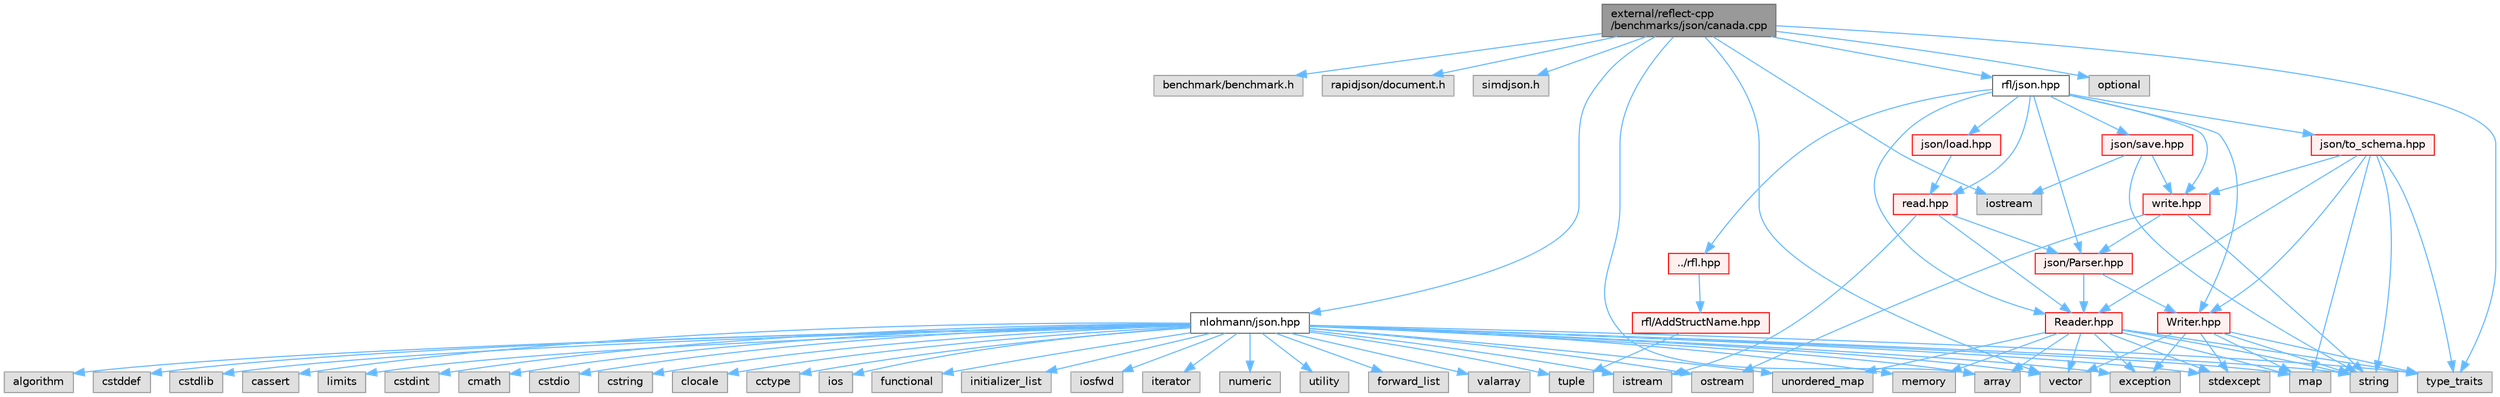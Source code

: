 digraph "external/reflect-cpp/benchmarks/json/canada.cpp"
{
 // LATEX_PDF_SIZE
  bgcolor="transparent";
  edge [fontname=Helvetica,fontsize=10,labelfontname=Helvetica,labelfontsize=10];
  node [fontname=Helvetica,fontsize=10,shape=box,height=0.2,width=0.4];
  Node1 [id="Node000001",label="external/reflect-cpp\l/benchmarks/json/canada.cpp",height=0.2,width=0.4,color="gray40", fillcolor="grey60", style="filled", fontcolor="black",tooltip=" "];
  Node1 -> Node2 [id="edge87_Node000001_Node000002",color="steelblue1",style="solid",tooltip=" "];
  Node2 [id="Node000002",label="benchmark/benchmark.h",height=0.2,width=0.4,color="grey60", fillcolor="#E0E0E0", style="filled",tooltip=" "];
  Node1 -> Node3 [id="edge88_Node000001_Node000003",color="steelblue1",style="solid",tooltip=" "];
  Node3 [id="Node000003",label="rapidjson/document.h",height=0.2,width=0.4,color="grey60", fillcolor="#E0E0E0", style="filled",tooltip=" "];
  Node1 -> Node4 [id="edge89_Node000001_Node000004",color="steelblue1",style="solid",tooltip=" "];
  Node4 [id="Node000004",label="simdjson.h",height=0.2,width=0.4,color="grey60", fillcolor="#E0E0E0", style="filled",tooltip=" "];
  Node1 -> Node5 [id="edge90_Node000001_Node000005",color="steelblue1",style="solid",tooltip=" "];
  Node5 [id="Node000005",label="array",height=0.2,width=0.4,color="grey60", fillcolor="#E0E0E0", style="filled",tooltip=" "];
  Node1 -> Node6 [id="edge91_Node000001_Node000006",color="steelblue1",style="solid",tooltip=" "];
  Node6 [id="Node000006",label="iostream",height=0.2,width=0.4,color="grey60", fillcolor="#E0E0E0", style="filled",tooltip=" "];
  Node1 -> Node7 [id="edge92_Node000001_Node000007",color="steelblue1",style="solid",tooltip=" "];
  Node7 [id="Node000007",label="nlohmann/json.hpp",height=0.2,width=0.4,color="grey40", fillcolor="white", style="filled",URL="$taskflow_23rd-party_2nlohmann_2json_8hpp.html",tooltip=" "];
  Node7 -> Node8 [id="edge93_Node000007_Node000008",color="steelblue1",style="solid",tooltip=" "];
  Node8 [id="Node000008",label="algorithm",height=0.2,width=0.4,color="grey60", fillcolor="#E0E0E0", style="filled",tooltip=" "];
  Node7 -> Node9 [id="edge94_Node000007_Node000009",color="steelblue1",style="solid",tooltip=" "];
  Node9 [id="Node000009",label="cstddef",height=0.2,width=0.4,color="grey60", fillcolor="#E0E0E0", style="filled",tooltip=" "];
  Node7 -> Node10 [id="edge95_Node000007_Node000010",color="steelblue1",style="solid",tooltip=" "];
  Node10 [id="Node000010",label="functional",height=0.2,width=0.4,color="grey60", fillcolor="#E0E0E0", style="filled",tooltip=" "];
  Node7 -> Node11 [id="edge96_Node000007_Node000011",color="steelblue1",style="solid",tooltip=" "];
  Node11 [id="Node000011",label="initializer_list",height=0.2,width=0.4,color="grey60", fillcolor="#E0E0E0", style="filled",tooltip=" "];
  Node7 -> Node12 [id="edge97_Node000007_Node000012",color="steelblue1",style="solid",tooltip=" "];
  Node12 [id="Node000012",label="iosfwd",height=0.2,width=0.4,color="grey60", fillcolor="#E0E0E0", style="filled",tooltip=" "];
  Node7 -> Node13 [id="edge98_Node000007_Node000013",color="steelblue1",style="solid",tooltip=" "];
  Node13 [id="Node000013",label="iterator",height=0.2,width=0.4,color="grey60", fillcolor="#E0E0E0", style="filled",tooltip=" "];
  Node7 -> Node14 [id="edge99_Node000007_Node000014",color="steelblue1",style="solid",tooltip=" "];
  Node14 [id="Node000014",label="memory",height=0.2,width=0.4,color="grey60", fillcolor="#E0E0E0", style="filled",tooltip=" "];
  Node7 -> Node15 [id="edge100_Node000007_Node000015",color="steelblue1",style="solid",tooltip=" "];
  Node15 [id="Node000015",label="numeric",height=0.2,width=0.4,color="grey60", fillcolor="#E0E0E0", style="filled",tooltip=" "];
  Node7 -> Node16 [id="edge101_Node000007_Node000016",color="steelblue1",style="solid",tooltip=" "];
  Node16 [id="Node000016",label="string",height=0.2,width=0.4,color="grey60", fillcolor="#E0E0E0", style="filled",tooltip=" "];
  Node7 -> Node17 [id="edge102_Node000007_Node000017",color="steelblue1",style="solid",tooltip=" "];
  Node17 [id="Node000017",label="utility",height=0.2,width=0.4,color="grey60", fillcolor="#E0E0E0", style="filled",tooltip=" "];
  Node7 -> Node18 [id="edge103_Node000007_Node000018",color="steelblue1",style="solid",tooltip=" "];
  Node18 [id="Node000018",label="vector",height=0.2,width=0.4,color="grey60", fillcolor="#E0E0E0", style="filled",tooltip=" "];
  Node7 -> Node5 [id="edge104_Node000007_Node000005",color="steelblue1",style="solid",tooltip=" "];
  Node7 -> Node19 [id="edge105_Node000007_Node000019",color="steelblue1",style="solid",tooltip=" "];
  Node19 [id="Node000019",label="forward_list",height=0.2,width=0.4,color="grey60", fillcolor="#E0E0E0", style="filled",tooltip=" "];
  Node7 -> Node20 [id="edge106_Node000007_Node000020",color="steelblue1",style="solid",tooltip=" "];
  Node20 [id="Node000020",label="map",height=0.2,width=0.4,color="grey60", fillcolor="#E0E0E0", style="filled",tooltip=" "];
  Node7 -> Node21 [id="edge107_Node000007_Node000021",color="steelblue1",style="solid",tooltip=" "];
  Node21 [id="Node000021",label="tuple",height=0.2,width=0.4,color="grey60", fillcolor="#E0E0E0", style="filled",tooltip=" "];
  Node7 -> Node22 [id="edge108_Node000007_Node000022",color="steelblue1",style="solid",tooltip=" "];
  Node22 [id="Node000022",label="type_traits",height=0.2,width=0.4,color="grey60", fillcolor="#E0E0E0", style="filled",tooltip=" "];
  Node7 -> Node23 [id="edge109_Node000007_Node000023",color="steelblue1",style="solid",tooltip=" "];
  Node23 [id="Node000023",label="unordered_map",height=0.2,width=0.4,color="grey60", fillcolor="#E0E0E0", style="filled",tooltip=" "];
  Node7 -> Node24 [id="edge110_Node000007_Node000024",color="steelblue1",style="solid",tooltip=" "];
  Node24 [id="Node000024",label="valarray",height=0.2,width=0.4,color="grey60", fillcolor="#E0E0E0", style="filled",tooltip=" "];
  Node7 -> Node25 [id="edge111_Node000007_Node000025",color="steelblue1",style="solid",tooltip=" "];
  Node25 [id="Node000025",label="exception",height=0.2,width=0.4,color="grey60", fillcolor="#E0E0E0", style="filled",tooltip=" "];
  Node7 -> Node26 [id="edge112_Node000007_Node000026",color="steelblue1",style="solid",tooltip=" "];
  Node26 [id="Node000026",label="stdexcept",height=0.2,width=0.4,color="grey60", fillcolor="#E0E0E0", style="filled",tooltip=" "];
  Node7 -> Node27 [id="edge113_Node000007_Node000027",color="steelblue1",style="solid",tooltip=" "];
  Node27 [id="Node000027",label="cstdlib",height=0.2,width=0.4,color="grey60", fillcolor="#E0E0E0", style="filled",tooltip=" "];
  Node7 -> Node28 [id="edge114_Node000007_Node000028",color="steelblue1",style="solid",tooltip=" "];
  Node28 [id="Node000028",label="cassert",height=0.2,width=0.4,color="grey60", fillcolor="#E0E0E0", style="filled",tooltip=" "];
  Node7 -> Node29 [id="edge115_Node000007_Node000029",color="steelblue1",style="solid",tooltip=" "];
  Node29 [id="Node000029",label="limits",height=0.2,width=0.4,color="grey60", fillcolor="#E0E0E0", style="filled",tooltip=" "];
  Node7 -> Node30 [id="edge116_Node000007_Node000030",color="steelblue1",style="solid",tooltip=" "];
  Node30 [id="Node000030",label="cstdint",height=0.2,width=0.4,color="grey60", fillcolor="#E0E0E0", style="filled",tooltip=" "];
  Node7 -> Node31 [id="edge117_Node000007_Node000031",color="steelblue1",style="solid",tooltip=" "];
  Node31 [id="Node000031",label="cmath",height=0.2,width=0.4,color="grey60", fillcolor="#E0E0E0", style="filled",tooltip=" "];
  Node7 -> Node32 [id="edge118_Node000007_Node000032",color="steelblue1",style="solid",tooltip=" "];
  Node32 [id="Node000032",label="cstdio",height=0.2,width=0.4,color="grey60", fillcolor="#E0E0E0", style="filled",tooltip=" "];
  Node7 -> Node33 [id="edge119_Node000007_Node000033",color="steelblue1",style="solid",tooltip=" "];
  Node33 [id="Node000033",label="cstring",height=0.2,width=0.4,color="grey60", fillcolor="#E0E0E0", style="filled",tooltip=" "];
  Node7 -> Node34 [id="edge120_Node000007_Node000034",color="steelblue1",style="solid",tooltip=" "];
  Node34 [id="Node000034",label="istream",height=0.2,width=0.4,color="grey60", fillcolor="#E0E0E0", style="filled",tooltip=" "];
  Node7 -> Node35 [id="edge121_Node000007_Node000035",color="steelblue1",style="solid",tooltip=" "];
  Node35 [id="Node000035",label="clocale",height=0.2,width=0.4,color="grey60", fillcolor="#E0E0E0", style="filled",tooltip=" "];
  Node7 -> Node36 [id="edge122_Node000007_Node000036",color="steelblue1",style="solid",tooltip=" "];
  Node36 [id="Node000036",label="cctype",height=0.2,width=0.4,color="grey60", fillcolor="#E0E0E0", style="filled",tooltip=" "];
  Node7 -> Node37 [id="edge123_Node000007_Node000037",color="steelblue1",style="solid",tooltip=" "];
  Node37 [id="Node000037",label="ios",height=0.2,width=0.4,color="grey60", fillcolor="#E0E0E0", style="filled",tooltip=" "];
  Node7 -> Node38 [id="edge124_Node000007_Node000038",color="steelblue1",style="solid",tooltip=" "];
  Node38 [id="Node000038",label="ostream",height=0.2,width=0.4,color="grey60", fillcolor="#E0E0E0", style="filled",tooltip=" "];
  Node1 -> Node39 [id="edge125_Node000001_Node000039",color="steelblue1",style="solid",tooltip=" "];
  Node39 [id="Node000039",label="optional",height=0.2,width=0.4,color="grey60", fillcolor="#E0E0E0", style="filled",tooltip=" "];
  Node1 -> Node40 [id="edge126_Node000001_Node000040",color="steelblue1",style="solid",tooltip=" "];
  Node40 [id="Node000040",label="rfl/json.hpp",height=0.2,width=0.4,color="grey40", fillcolor="white", style="filled",URL="$reflect-cpp_2include_2rfl_2json_8hpp.html",tooltip=" "];
  Node40 -> Node41 [id="edge127_Node000040_Node000041",color="steelblue1",style="solid",tooltip=" "];
  Node41 [id="Node000041",label="../rfl.hpp",height=0.2,width=0.4,color="red", fillcolor="#FFF0F0", style="filled",URL="$rfl_8hpp.html",tooltip=" "];
  Node41 -> Node42 [id="edge128_Node000041_Node000042",color="steelblue1",style="solid",tooltip=" "];
  Node42 [id="Node000042",label="rfl/AddStructName.hpp",height=0.2,width=0.4,color="red", fillcolor="#FFF0F0", style="filled",URL="$_add_struct_name_8hpp.html",tooltip=" "];
  Node42 -> Node21 [id="edge129_Node000042_Node000021",color="steelblue1",style="solid",tooltip=" "];
  Node40 -> Node310 [id="edge130_Node000040_Node000310",color="steelblue1",style="solid",tooltip=" "];
  Node310 [id="Node000310",label="json/Parser.hpp",height=0.2,width=0.4,color="red", fillcolor="#FFF0F0", style="filled",URL="$json_2_parser_8hpp.html",tooltip=" "];
  Node310 -> Node311 [id="edge131_Node000310_Node000311",color="steelblue1",style="solid",tooltip=" "];
  Node311 [id="Node000311",label="Reader.hpp",height=0.2,width=0.4,color="red", fillcolor="#FFF0F0", style="filled",URL="$json_2_reader_8hpp.html",tooltip=" "];
  Node311 -> Node5 [id="edge132_Node000311_Node000005",color="steelblue1",style="solid",tooltip=" "];
  Node311 -> Node25 [id="edge133_Node000311_Node000025",color="steelblue1",style="solid",tooltip=" "];
  Node311 -> Node20 [id="edge134_Node000311_Node000020",color="steelblue1",style="solid",tooltip=" "];
  Node311 -> Node14 [id="edge135_Node000311_Node000014",color="steelblue1",style="solid",tooltip=" "];
  Node311 -> Node26 [id="edge136_Node000311_Node000026",color="steelblue1",style="solid",tooltip=" "];
  Node311 -> Node16 [id="edge137_Node000311_Node000016",color="steelblue1",style="solid",tooltip=" "];
  Node311 -> Node22 [id="edge138_Node000311_Node000022",color="steelblue1",style="solid",tooltip=" "];
  Node311 -> Node23 [id="edge139_Node000311_Node000023",color="steelblue1",style="solid",tooltip=" "];
  Node311 -> Node18 [id="edge140_Node000311_Node000018",color="steelblue1",style="solid",tooltip=" "];
  Node310 -> Node452 [id="edge141_Node000310_Node000452",color="steelblue1",style="solid",tooltip=" "];
  Node452 [id="Node000452",label="Writer.hpp",height=0.2,width=0.4,color="red", fillcolor="#FFF0F0", style="filled",URL="$json_2_writer_8hpp.html",tooltip=" "];
  Node452 -> Node25 [id="edge142_Node000452_Node000025",color="steelblue1",style="solid",tooltip=" "];
  Node452 -> Node20 [id="edge143_Node000452_Node000020",color="steelblue1",style="solid",tooltip=" "];
  Node452 -> Node26 [id="edge144_Node000452_Node000026",color="steelblue1",style="solid",tooltip=" "];
  Node452 -> Node16 [id="edge145_Node000452_Node000016",color="steelblue1",style="solid",tooltip=" "];
  Node452 -> Node22 [id="edge146_Node000452_Node000022",color="steelblue1",style="solid",tooltip=" "];
  Node452 -> Node18 [id="edge147_Node000452_Node000018",color="steelblue1",style="solid",tooltip=" "];
  Node40 -> Node311 [id="edge148_Node000040_Node000311",color="steelblue1",style="solid",tooltip=" "];
  Node40 -> Node452 [id="edge149_Node000040_Node000452",color="steelblue1",style="solid",tooltip=" "];
  Node40 -> Node453 [id="edge150_Node000040_Node000453",color="steelblue1",style="solid",tooltip=" "];
  Node453 [id="Node000453",label="json/load.hpp",height=0.2,width=0.4,color="red", fillcolor="#FFF0F0", style="filled",URL="$json_2load_8hpp.html",tooltip=" "];
  Node453 -> Node456 [id="edge151_Node000453_Node000456",color="steelblue1",style="solid",tooltip=" "];
  Node456 [id="Node000456",label="read.hpp",height=0.2,width=0.4,color="red", fillcolor="#FFF0F0", style="filled",URL="$json_2read_8hpp.html",tooltip=" "];
  Node456 -> Node34 [id="edge152_Node000456_Node000034",color="steelblue1",style="solid",tooltip=" "];
  Node456 -> Node310 [id="edge153_Node000456_Node000310",color="steelblue1",style="solid",tooltip=" "];
  Node456 -> Node311 [id="edge154_Node000456_Node000311",color="steelblue1",style="solid",tooltip=" "];
  Node40 -> Node456 [id="edge155_Node000040_Node000456",color="steelblue1",style="solid",tooltip=" "];
  Node40 -> Node457 [id="edge156_Node000040_Node000457",color="steelblue1",style="solid",tooltip=" "];
  Node457 [id="Node000457",label="json/save.hpp",height=0.2,width=0.4,color="red", fillcolor="#FFF0F0", style="filled",URL="$json_2save_8hpp.html",tooltip=" "];
  Node457 -> Node6 [id="edge157_Node000457_Node000006",color="steelblue1",style="solid",tooltip=" "];
  Node457 -> Node16 [id="edge158_Node000457_Node000016",color="steelblue1",style="solid",tooltip=" "];
  Node457 -> Node459 [id="edge159_Node000457_Node000459",color="steelblue1",style="solid",tooltip=" "];
  Node459 [id="Node000459",label="write.hpp",height=0.2,width=0.4,color="red", fillcolor="#FFF0F0", style="filled",URL="$json_2write_8hpp.html",tooltip=" "];
  Node459 -> Node38 [id="edge160_Node000459_Node000038",color="steelblue1",style="solid",tooltip=" "];
  Node459 -> Node16 [id="edge161_Node000459_Node000016",color="steelblue1",style="solid",tooltip=" "];
  Node459 -> Node310 [id="edge162_Node000459_Node000310",color="steelblue1",style="solid",tooltip=" "];
  Node40 -> Node460 [id="edge163_Node000040_Node000460",color="steelblue1",style="solid",tooltip=" "];
  Node460 [id="Node000460",label="json/to_schema.hpp",height=0.2,width=0.4,color="red", fillcolor="#FFF0F0", style="filled",URL="$json_2to__schema_8hpp.html",tooltip=" "];
  Node460 -> Node20 [id="edge164_Node000460_Node000020",color="steelblue1",style="solid",tooltip=" "];
  Node460 -> Node16 [id="edge165_Node000460_Node000016",color="steelblue1",style="solid",tooltip=" "];
  Node460 -> Node22 [id="edge166_Node000460_Node000022",color="steelblue1",style="solid",tooltip=" "];
  Node460 -> Node311 [id="edge167_Node000460_Node000311",color="steelblue1",style="solid",tooltip=" "];
  Node460 -> Node452 [id="edge168_Node000460_Node000452",color="steelblue1",style="solid",tooltip=" "];
  Node460 -> Node459 [id="edge169_Node000460_Node000459",color="steelblue1",style="solid",tooltip=" "];
  Node40 -> Node459 [id="edge170_Node000040_Node000459",color="steelblue1",style="solid",tooltip=" "];
  Node1 -> Node22 [id="edge171_Node000001_Node000022",color="steelblue1",style="solid",tooltip=" "];
  Node1 -> Node18 [id="edge172_Node000001_Node000018",color="steelblue1",style="solid",tooltip=" "];
}
